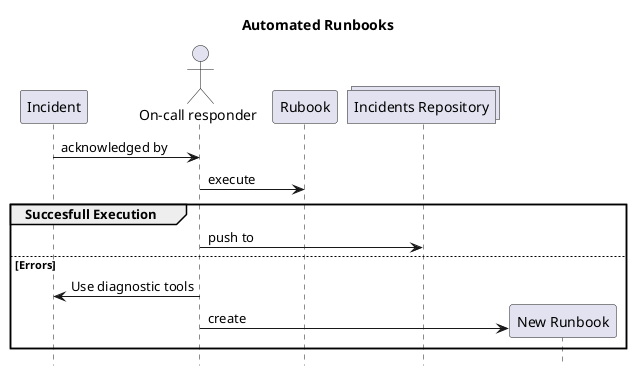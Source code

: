 @startuml
hide footbox
title Automated Runbooks

participant "Incident" as incident
actor "On-call responder" as platform
participant "Rubook" as runbook
collections "Incidents Repository" as repo

platform <- incident: acknowledged by
platform -> runbook : execute
group Succesfull Execution
platform -> repo : push to
else Errors
  platform -> incident : Use diagnostic tools
  platform -> "New Runbook" ** :create
end
@enduml
